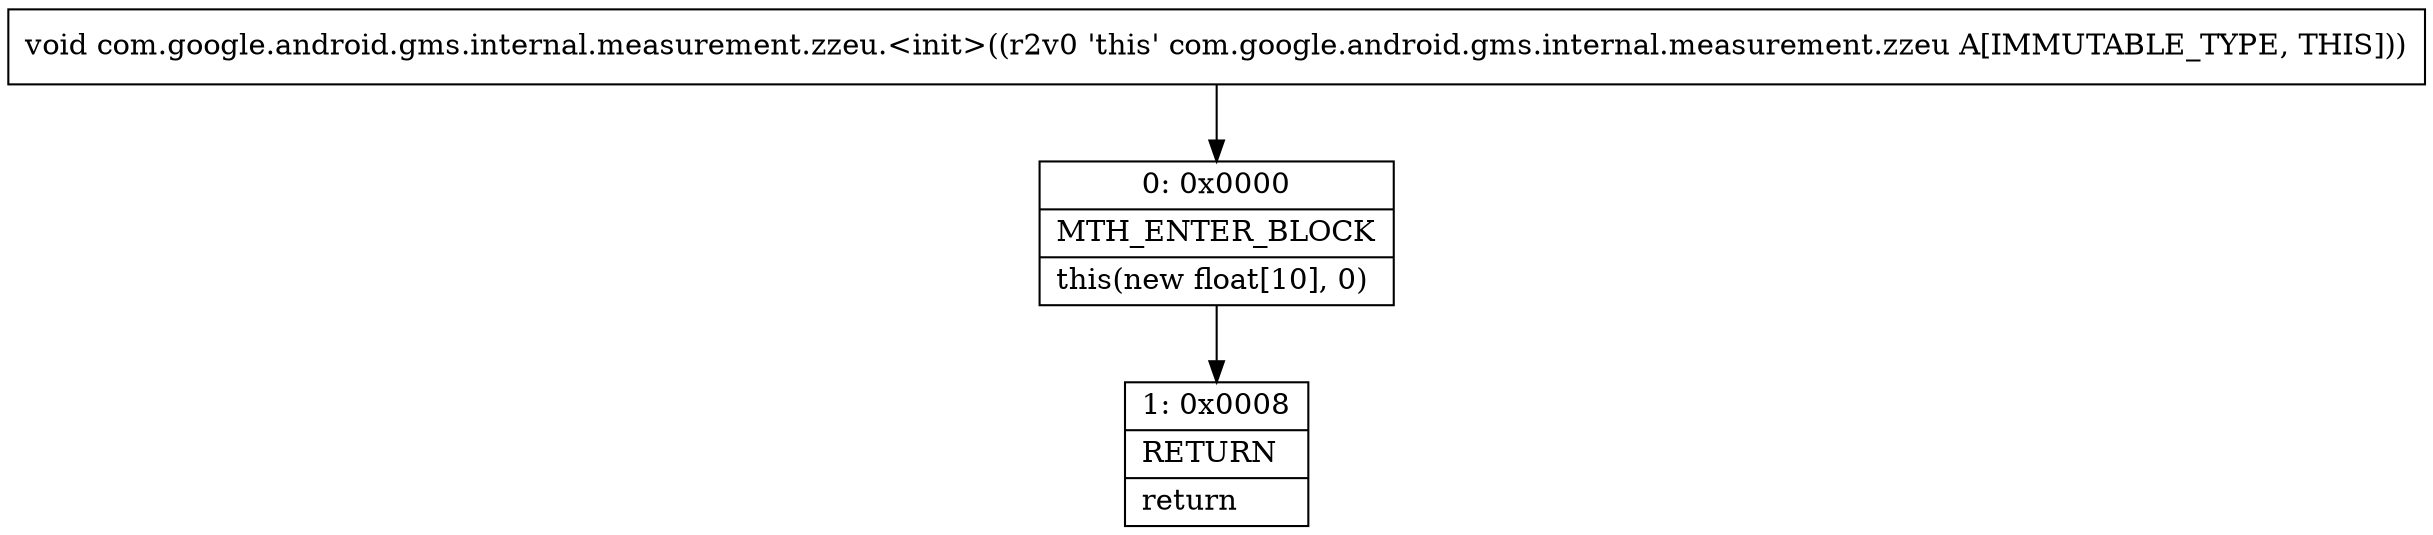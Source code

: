 digraph "CFG forcom.google.android.gms.internal.measurement.zzeu.\<init\>()V" {
Node_0 [shape=record,label="{0\:\ 0x0000|MTH_ENTER_BLOCK\l|this(new float[10], 0)\l}"];
Node_1 [shape=record,label="{1\:\ 0x0008|RETURN\l|return\l}"];
MethodNode[shape=record,label="{void com.google.android.gms.internal.measurement.zzeu.\<init\>((r2v0 'this' com.google.android.gms.internal.measurement.zzeu A[IMMUTABLE_TYPE, THIS])) }"];
MethodNode -> Node_0;
Node_0 -> Node_1;
}

